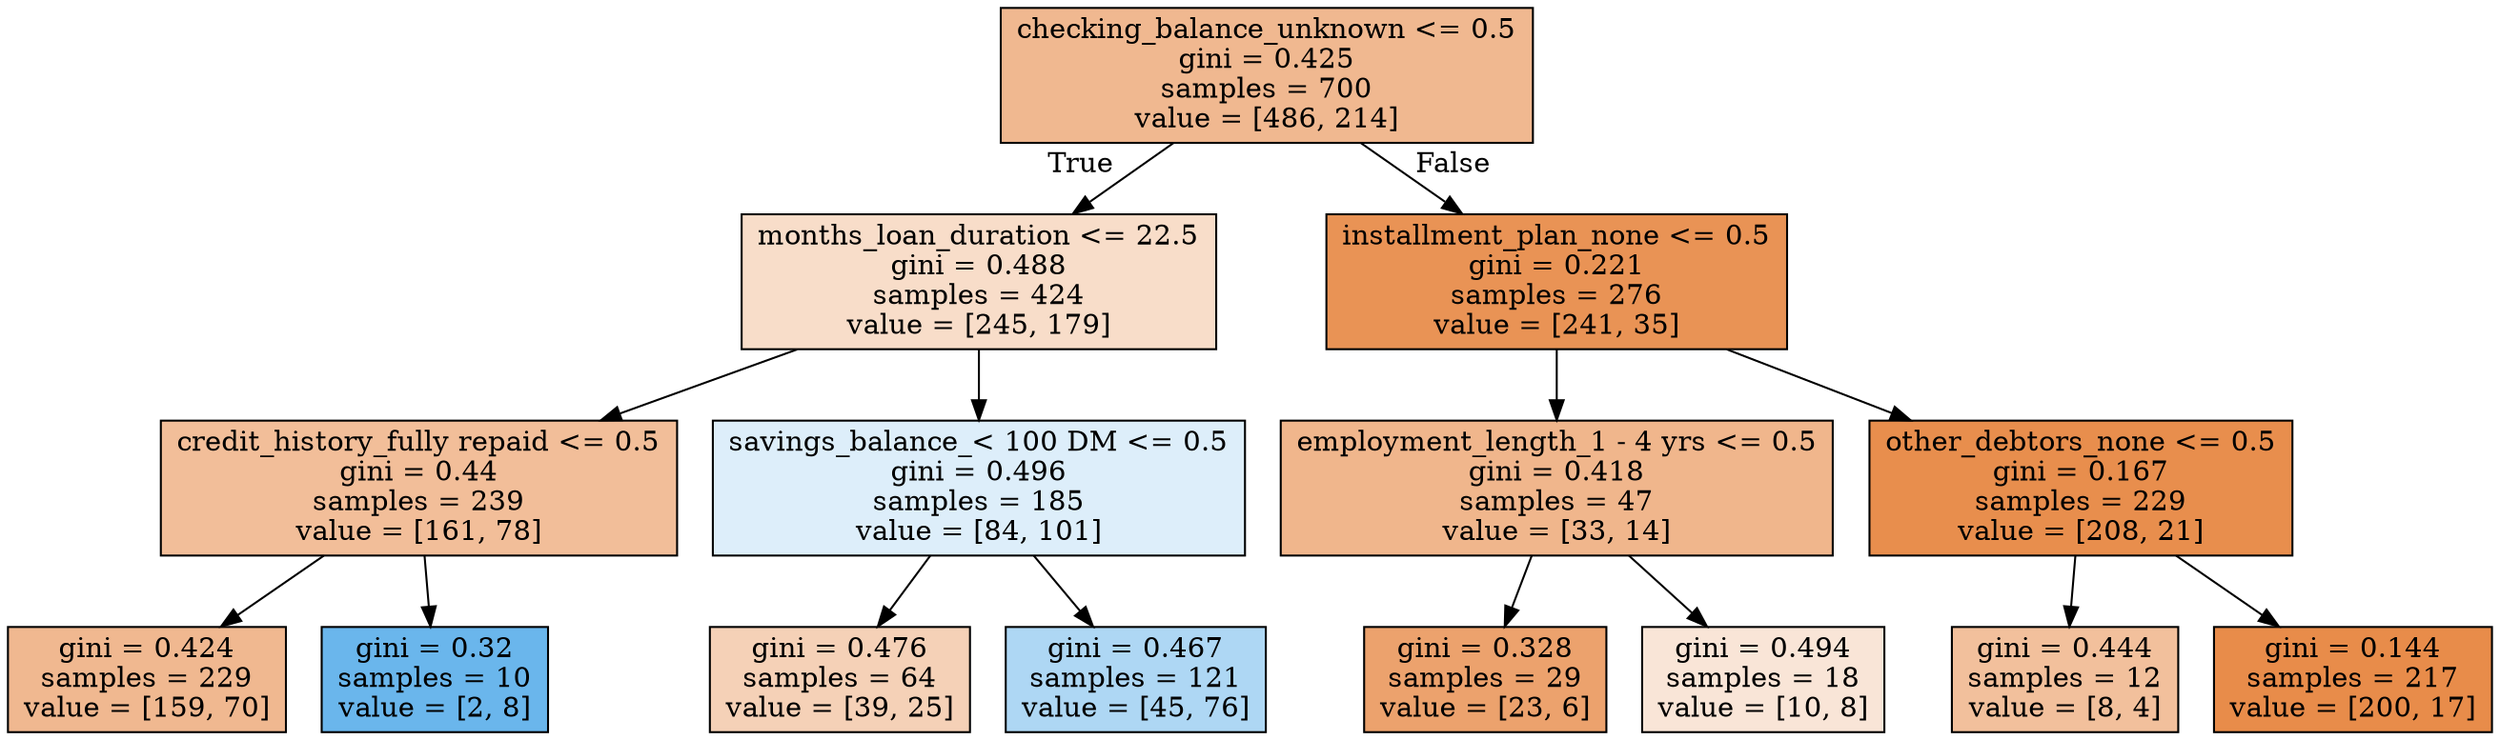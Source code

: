 digraph Tree {
node [shape=box, style="filled", color="black"] ;
0 [label="checking_balance_unknown <= 0.5\ngini = 0.425\nsamples = 700\nvalue = [486, 214]", fillcolor="#e581398f"] ;
1 [label="months_loan_duration <= 22.5\ngini = 0.488\nsamples = 424\nvalue = [245, 179]", fillcolor="#e5813945"] ;
0 -> 1 [labeldistance=2.5, labelangle=45, headlabel="True"] ;
2 [label="credit_history_fully repaid <= 0.5\ngini = 0.44\nsamples = 239\nvalue = [161, 78]", fillcolor="#e5813983"] ;
1 -> 2 ;
3 [label="gini = 0.424\nsamples = 229\nvalue = [159, 70]", fillcolor="#e581398f"] ;
2 -> 3 ;
4 [label="gini = 0.32\nsamples = 10\nvalue = [2, 8]", fillcolor="#399de5bf"] ;
2 -> 4 ;
5 [label="savings_balance_< 100 DM <= 0.5\ngini = 0.496\nsamples = 185\nvalue = [84, 101]", fillcolor="#399de52b"] ;
1 -> 5 ;
6 [label="gini = 0.476\nsamples = 64\nvalue = [39, 25]", fillcolor="#e581395c"] ;
5 -> 6 ;
7 [label="gini = 0.467\nsamples = 121\nvalue = [45, 76]", fillcolor="#399de568"] ;
5 -> 7 ;
8 [label="installment_plan_none <= 0.5\ngini = 0.221\nsamples = 276\nvalue = [241, 35]", fillcolor="#e58139da"] ;
0 -> 8 [labeldistance=2.5, labelangle=-45, headlabel="False"] ;
9 [label="employment_length_1 - 4 yrs <= 0.5\ngini = 0.418\nsamples = 47\nvalue = [33, 14]", fillcolor="#e5813993"] ;
8 -> 9 ;
10 [label="gini = 0.328\nsamples = 29\nvalue = [23, 6]", fillcolor="#e58139bc"] ;
9 -> 10 ;
11 [label="gini = 0.494\nsamples = 18\nvalue = [10, 8]", fillcolor="#e5813933"] ;
9 -> 11 ;
12 [label="other_debtors_none <= 0.5\ngini = 0.167\nsamples = 229\nvalue = [208, 21]", fillcolor="#e58139e5"] ;
8 -> 12 ;
13 [label="gini = 0.444\nsamples = 12\nvalue = [8, 4]", fillcolor="#e581397f"] ;
12 -> 13 ;
14 [label="gini = 0.144\nsamples = 217\nvalue = [200, 17]", fillcolor="#e58139e9"] ;
12 -> 14 ;
}
